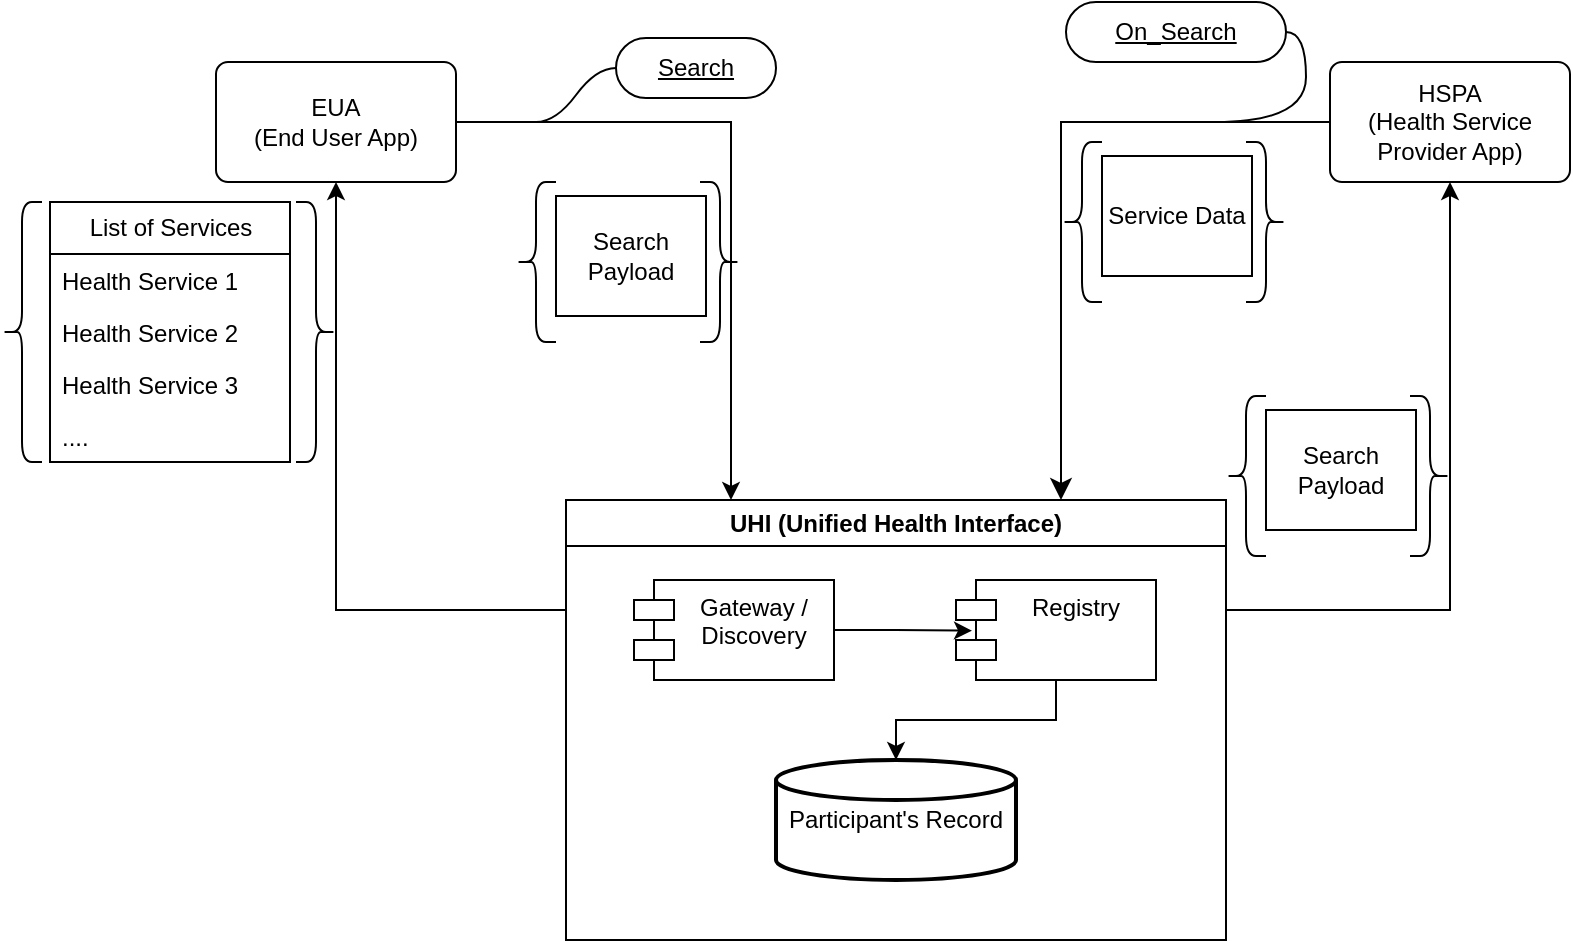 <mxfile version="21.6.3" type="github">
  <diagram name="Page-1" id="7jRyx47pfn22lJ17Hkoa">
    <mxGraphModel dx="794" dy="470" grid="1" gridSize="10" guides="1" tooltips="1" connect="1" arrows="1" fold="1" page="1" pageScale="1" pageWidth="850" pageHeight="1100" math="0" shadow="0">
      <root>
        <mxCell id="0" />
        <mxCell id="1" parent="0" />
        <mxCell id="ZjrAS3A3k9vAMEUM4Rv5-38" style="edgeStyle=orthogonalEdgeStyle;rounded=0;orthogonalLoop=1;jettySize=auto;html=1;entryX=0.25;entryY=0;entryDx=0;entryDy=0;exitX=1;exitY=0.5;exitDx=0;exitDy=0;" parent="1" source="ZjrAS3A3k9vAMEUM4Rv5-1" target="ZjrAS3A3k9vAMEUM4Rv5-36" edge="1">
          <mxGeometry relative="1" as="geometry" />
        </mxCell>
        <mxCell id="ZjrAS3A3k9vAMEUM4Rv5-1" value="EUA&lt;br&gt;(End User App)" style="rounded=1;arcSize=10;whiteSpace=wrap;html=1;align=center;" parent="1" vertex="1">
          <mxGeometry x="120" y="140" width="120" height="60" as="geometry" />
        </mxCell>
        <mxCell id="ZjrAS3A3k9vAMEUM4Rv5-2" value="HSPA &lt;br&gt;(Health Service Provider App)" style="rounded=1;arcSize=10;whiteSpace=wrap;html=1;align=center;" parent="1" vertex="1">
          <mxGeometry x="677" y="140" width="120" height="60" as="geometry" />
        </mxCell>
        <mxCell id="ZjrAS3A3k9vAMEUM4Rv5-39" style="edgeStyle=orthogonalEdgeStyle;rounded=0;orthogonalLoop=1;jettySize=auto;html=1;exitX=1;exitY=0.25;exitDx=0;exitDy=0;entryX=0.5;entryY=1;entryDx=0;entryDy=0;" parent="1" source="ZjrAS3A3k9vAMEUM4Rv5-36" target="ZjrAS3A3k9vAMEUM4Rv5-2" edge="1">
          <mxGeometry relative="1" as="geometry" />
        </mxCell>
        <mxCell id="ZjrAS3A3k9vAMEUM4Rv5-45" style="edgeStyle=orthogonalEdgeStyle;rounded=0;orthogonalLoop=1;jettySize=auto;html=1;exitX=0;exitY=0.25;exitDx=0;exitDy=0;entryX=0.5;entryY=1;entryDx=0;entryDy=0;" parent="1" source="ZjrAS3A3k9vAMEUM4Rv5-36" target="ZjrAS3A3k9vAMEUM4Rv5-1" edge="1">
          <mxGeometry relative="1" as="geometry" />
        </mxCell>
        <mxCell id="ZjrAS3A3k9vAMEUM4Rv5-36" value="UHI (Unified Health Interface)" style="swimlane;whiteSpace=wrap;html=1;" parent="1" vertex="1">
          <mxGeometry x="295" y="359" width="330" height="220" as="geometry" />
        </mxCell>
        <mxCell id="ZjrAS3A3k9vAMEUM4Rv5-40" style="edgeStyle=orthogonalEdgeStyle;rounded=0;orthogonalLoop=1;jettySize=auto;html=1;entryX=0.5;entryY=0;entryDx=0;entryDy=0;entryPerimeter=0;" parent="ZjrAS3A3k9vAMEUM4Rv5-36" source="ZjrAS3A3k9vAMEUM4Rv5-10" target="ZjrAS3A3k9vAMEUM4Rv5-15" edge="1">
          <mxGeometry relative="1" as="geometry" />
        </mxCell>
        <mxCell id="ZjrAS3A3k9vAMEUM4Rv5-10" value="Registry" style="shape=module;align=left;spacingLeft=20;align=center;verticalAlign=top;whiteSpace=wrap;html=1;" parent="ZjrAS3A3k9vAMEUM4Rv5-36" vertex="1">
          <mxGeometry x="195" y="40" width="100" height="50" as="geometry" />
        </mxCell>
        <mxCell id="ZjrAS3A3k9vAMEUM4Rv5-32" style="edgeStyle=orthogonalEdgeStyle;rounded=0;orthogonalLoop=1;jettySize=auto;html=1;entryX=0.08;entryY=0.507;entryDx=0;entryDy=0;entryPerimeter=0;" parent="ZjrAS3A3k9vAMEUM4Rv5-36" source="ZjrAS3A3k9vAMEUM4Rv5-12" target="ZjrAS3A3k9vAMEUM4Rv5-10" edge="1">
          <mxGeometry relative="1" as="geometry" />
        </mxCell>
        <mxCell id="ZjrAS3A3k9vAMEUM4Rv5-12" value="Gateway /&lt;br&gt;Discovery" style="shape=module;align=left;spacingLeft=20;align=center;verticalAlign=top;whiteSpace=wrap;html=1;" parent="ZjrAS3A3k9vAMEUM4Rv5-36" vertex="1">
          <mxGeometry x="34" y="40" width="100" height="50" as="geometry" />
        </mxCell>
        <mxCell id="ZjrAS3A3k9vAMEUM4Rv5-15" value="Participant&#39;s Record" style="strokeWidth=2;html=1;shape=mxgraph.flowchart.database;whiteSpace=wrap;" parent="ZjrAS3A3k9vAMEUM4Rv5-36" vertex="1">
          <mxGeometry x="105" y="130" width="120" height="60" as="geometry" />
        </mxCell>
        <mxCell id="ZjrAS3A3k9vAMEUM4Rv5-43" value="" style="edgeStyle=segmentEdgeStyle;endArrow=classic;html=1;curved=0;rounded=0;endSize=8;startSize=8;entryX=0.75;entryY=0;entryDx=0;entryDy=0;exitX=0;exitY=0.5;exitDx=0;exitDy=0;" parent="1" source="ZjrAS3A3k9vAMEUM4Rv5-2" target="ZjrAS3A3k9vAMEUM4Rv5-36" edge="1">
          <mxGeometry width="50" height="50" relative="1" as="geometry">
            <mxPoint x="410" y="210" as="sourcePoint" />
            <mxPoint x="460" y="160" as="targetPoint" />
          </mxGeometry>
        </mxCell>
        <mxCell id="ZjrAS3A3k9vAMEUM4Rv5-47" value="" style="shape=curlyBracket;whiteSpace=wrap;html=1;rounded=1;labelPosition=left;verticalLabelPosition=middle;align=right;verticalAlign=middle;" parent="1" vertex="1">
          <mxGeometry x="13" y="210" width="20" height="130" as="geometry" />
        </mxCell>
        <mxCell id="ZjrAS3A3k9vAMEUM4Rv5-48" value="" style="shape=curlyBracket;whiteSpace=wrap;html=1;rounded=1;flipH=1;labelPosition=right;verticalLabelPosition=middle;align=left;verticalAlign=middle;" parent="1" vertex="1">
          <mxGeometry x="160" y="210" width="20" height="130" as="geometry" />
        </mxCell>
        <mxCell id="ZjrAS3A3k9vAMEUM4Rv5-53" value="List of Services" style="swimlane;fontStyle=0;childLayout=stackLayout;horizontal=1;startSize=26;fillColor=none;horizontalStack=0;resizeParent=1;resizeParentMax=0;resizeLast=0;collapsible=1;marginBottom=0;html=1;" parent="1" vertex="1">
          <mxGeometry x="37" y="210" width="120" height="130" as="geometry" />
        </mxCell>
        <mxCell id="ZjrAS3A3k9vAMEUM4Rv5-55" value="Health Service 1" style="text;strokeColor=none;fillColor=none;align=left;verticalAlign=top;spacingLeft=4;spacingRight=4;overflow=hidden;rotatable=0;points=[[0,0.5],[1,0.5]];portConstraint=eastwest;whiteSpace=wrap;html=1;" parent="ZjrAS3A3k9vAMEUM4Rv5-53" vertex="1">
          <mxGeometry y="26" width="120" height="26" as="geometry" />
        </mxCell>
        <mxCell id="ZjrAS3A3k9vAMEUM4Rv5-57" value="Health Service 2" style="text;strokeColor=none;fillColor=none;align=left;verticalAlign=top;spacingLeft=4;spacingRight=4;overflow=hidden;rotatable=0;points=[[0,0.5],[1,0.5]];portConstraint=eastwest;whiteSpace=wrap;html=1;" parent="ZjrAS3A3k9vAMEUM4Rv5-53" vertex="1">
          <mxGeometry y="52" width="120" height="26" as="geometry" />
        </mxCell>
        <mxCell id="ZjrAS3A3k9vAMEUM4Rv5-54" value="Health Service 3" style="text;strokeColor=none;fillColor=none;align=left;verticalAlign=top;spacingLeft=4;spacingRight=4;overflow=hidden;rotatable=0;points=[[0,0.5],[1,0.5]];portConstraint=eastwest;whiteSpace=wrap;html=1;" parent="ZjrAS3A3k9vAMEUM4Rv5-53" vertex="1">
          <mxGeometry y="78" width="120" height="26" as="geometry" />
        </mxCell>
        <mxCell id="ZjrAS3A3k9vAMEUM4Rv5-56" value="...." style="text;strokeColor=none;fillColor=none;align=left;verticalAlign=top;spacingLeft=4;spacingRight=4;overflow=hidden;rotatable=0;points=[[0,0.5],[1,0.5]];portConstraint=eastwest;whiteSpace=wrap;html=1;" parent="ZjrAS3A3k9vAMEUM4Rv5-53" vertex="1">
          <mxGeometry y="104" width="120" height="26" as="geometry" />
        </mxCell>
        <mxCell id="DvFXk59qu9KOsNIBPEmN-1" value="&lt;u&gt;Search&lt;/u&gt;" style="whiteSpace=wrap;html=1;rounded=1;arcSize=50;align=center;verticalAlign=middle;strokeWidth=1;autosize=1;spacing=4;treeFolding=1;treeMoving=1;newEdgeStyle={&quot;edgeStyle&quot;:&quot;entityRelationEdgeStyle&quot;,&quot;startArrow&quot;:&quot;none&quot;,&quot;endArrow&quot;:&quot;none&quot;,&quot;segment&quot;:10,&quot;curved&quot;:1,&quot;sourcePerimeterSpacing&quot;:0,&quot;targetPerimeterSpacing&quot;:0};" vertex="1" parent="1">
          <mxGeometry x="320" y="128" width="80" height="30" as="geometry" />
        </mxCell>
        <mxCell id="DvFXk59qu9KOsNIBPEmN-2" value="" style="edgeStyle=entityRelationEdgeStyle;startArrow=none;endArrow=none;segment=10;curved=1;sourcePerimeterSpacing=0;targetPerimeterSpacing=0;rounded=0;" edge="1" target="DvFXk59qu9KOsNIBPEmN-1" parent="1">
          <mxGeometry relative="1" as="geometry">
            <mxPoint x="280" y="170" as="sourcePoint" />
          </mxGeometry>
        </mxCell>
        <mxCell id="DvFXk59qu9KOsNIBPEmN-3" value="&lt;u&gt;On_Search&lt;/u&gt;" style="whiteSpace=wrap;html=1;rounded=1;arcSize=50;align=center;verticalAlign=middle;strokeWidth=1;autosize=1;spacing=4;treeFolding=1;treeMoving=1;newEdgeStyle={&quot;edgeStyle&quot;:&quot;entityRelationEdgeStyle&quot;,&quot;startArrow&quot;:&quot;none&quot;,&quot;endArrow&quot;:&quot;none&quot;,&quot;segment&quot;:10,&quot;curved&quot;:1,&quot;sourcePerimeterSpacing&quot;:0,&quot;targetPerimeterSpacing&quot;:0};" vertex="1" parent="1">
          <mxGeometry x="545" y="110" width="110" height="30" as="geometry" />
        </mxCell>
        <mxCell id="DvFXk59qu9KOsNIBPEmN-4" value="" style="edgeStyle=entityRelationEdgeStyle;startArrow=none;endArrow=none;segment=10;curved=1;sourcePerimeterSpacing=0;targetPerimeterSpacing=0;rounded=0;" edge="1" parent="1" target="DvFXk59qu9KOsNIBPEmN-3">
          <mxGeometry relative="1" as="geometry">
            <mxPoint x="620" y="170" as="sourcePoint" />
          </mxGeometry>
        </mxCell>
        <mxCell id="DvFXk59qu9KOsNIBPEmN-6" value="" style="shape=curlyBracket;whiteSpace=wrap;html=1;rounded=1;labelPosition=left;verticalLabelPosition=middle;align=right;verticalAlign=middle;" vertex="1" parent="1">
          <mxGeometry x="625" y="307" width="20" height="80" as="geometry" />
        </mxCell>
        <mxCell id="DvFXk59qu9KOsNIBPEmN-7" value="" style="shape=curlyBracket;whiteSpace=wrap;html=1;rounded=1;flipH=1;labelPosition=right;verticalLabelPosition=middle;align=left;verticalAlign=middle;" vertex="1" parent="1">
          <mxGeometry x="717" y="307" width="20" height="80" as="geometry" />
        </mxCell>
        <mxCell id="DvFXk59qu9KOsNIBPEmN-10" value="Search Payload" style="rounded=0;whiteSpace=wrap;html=1;" vertex="1" parent="1">
          <mxGeometry x="645" y="314" width="75" height="60" as="geometry" />
        </mxCell>
        <mxCell id="DvFXk59qu9KOsNIBPEmN-16" value="" style="shape=curlyBracket;whiteSpace=wrap;html=1;rounded=1;labelPosition=left;verticalLabelPosition=middle;align=right;verticalAlign=middle;" vertex="1" parent="1">
          <mxGeometry x="543" y="180" width="20" height="80" as="geometry" />
        </mxCell>
        <mxCell id="DvFXk59qu9KOsNIBPEmN-17" value="" style="shape=curlyBracket;whiteSpace=wrap;html=1;rounded=1;flipH=1;labelPosition=right;verticalLabelPosition=middle;align=left;verticalAlign=middle;" vertex="1" parent="1">
          <mxGeometry x="635" y="180" width="20" height="80" as="geometry" />
        </mxCell>
        <mxCell id="DvFXk59qu9KOsNIBPEmN-18" value="Service Data" style="rounded=0;whiteSpace=wrap;html=1;" vertex="1" parent="1">
          <mxGeometry x="563" y="187" width="75" height="60" as="geometry" />
        </mxCell>
        <mxCell id="DvFXk59qu9KOsNIBPEmN-20" value="" style="shape=curlyBracket;whiteSpace=wrap;html=1;rounded=1;labelPosition=left;verticalLabelPosition=middle;align=right;verticalAlign=middle;" vertex="1" parent="1">
          <mxGeometry x="270" y="200" width="20" height="80" as="geometry" />
        </mxCell>
        <mxCell id="DvFXk59qu9KOsNIBPEmN-21" value="" style="shape=curlyBracket;whiteSpace=wrap;html=1;rounded=1;flipH=1;labelPosition=right;verticalLabelPosition=middle;align=left;verticalAlign=middle;" vertex="1" parent="1">
          <mxGeometry x="362" y="200" width="20" height="80" as="geometry" />
        </mxCell>
        <mxCell id="DvFXk59qu9KOsNIBPEmN-22" value="Search Payload" style="rounded=0;whiteSpace=wrap;html=1;" vertex="1" parent="1">
          <mxGeometry x="290" y="207" width="75" height="60" as="geometry" />
        </mxCell>
      </root>
    </mxGraphModel>
  </diagram>
</mxfile>
